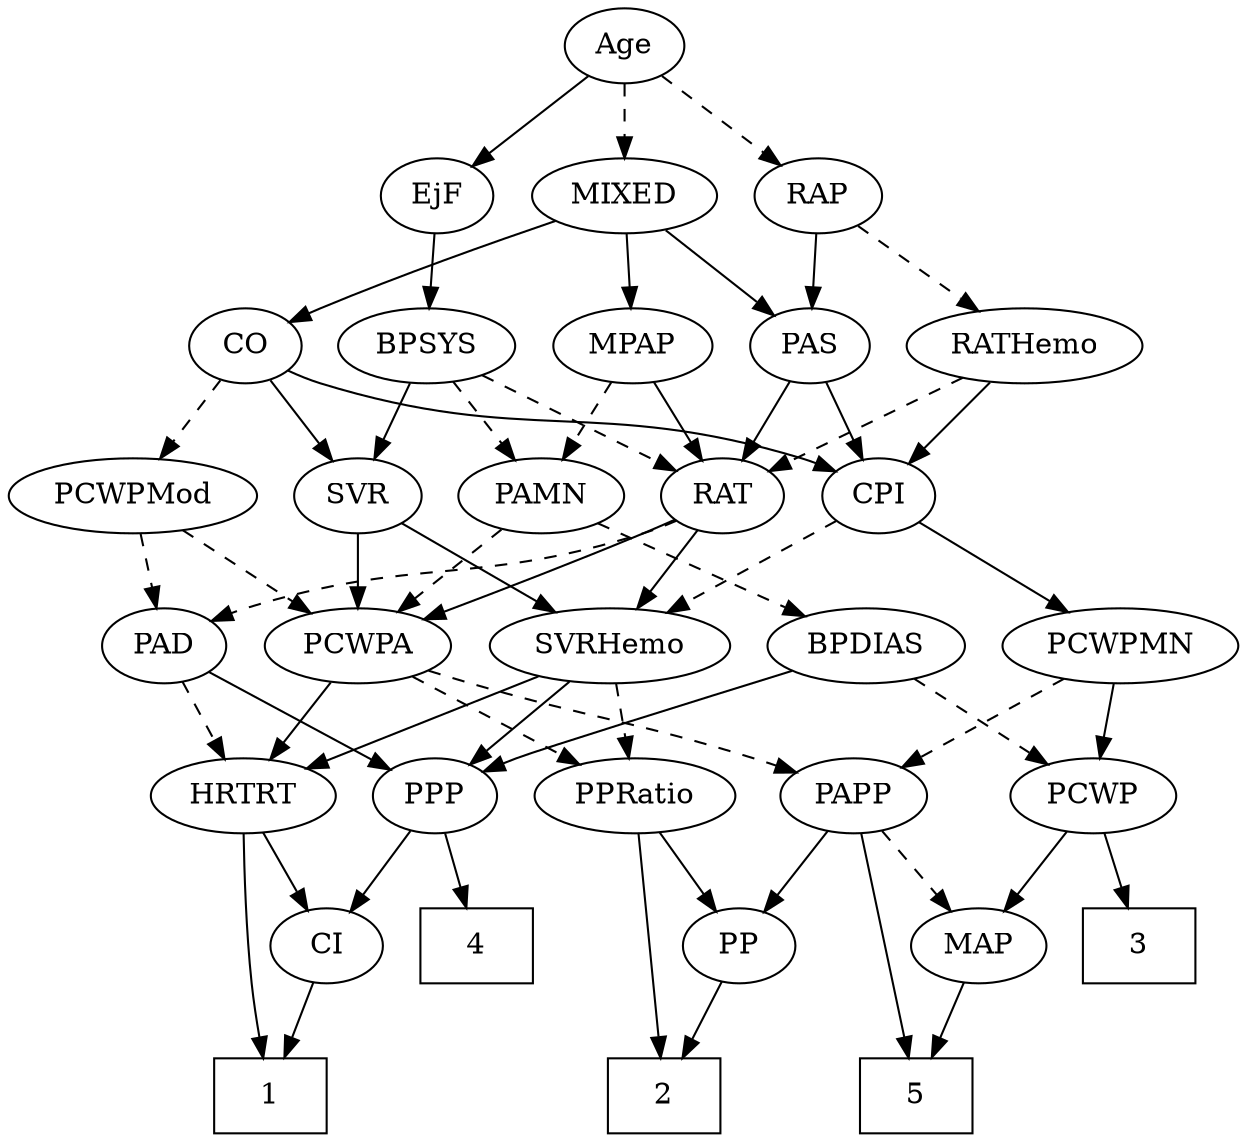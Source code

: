 strict digraph {
	graph [bb="0,0,535,540"];
	node [label="\N"];
	1	[height=0.5,
		pos="93.995,18",
		shape=box,
		width=0.75];
	2	[height=0.5,
		pos="282,18",
		shape=box,
		width=0.75];
	3	[height=0.5,
		pos="508,90",
		shape=box,
		width=0.75];
	4	[height=0.5,
		pos="193,90",
		shape=box,
		width=0.75];
	5	[height=0.5,
		pos="402,18",
		shape=box,
		width=0.75];
	Age	[height=0.5,
		pos="270,522",
		width=0.75];
	EjF	[height=0.5,
		pos="185,450",
		width=0.75];
	Age -> EjF	[pos="e,201.33,464.46 253.61,507.5 241.02,497.14 223.46,482.67 209.25,470.97",
		style=solid];
	RAP	[height=0.5,
		pos="356,450",
		width=0.77632];
	Age -> RAP	[pos="e,339.17,464.69 286.58,507.5 299.23,497.21 316.85,482.86 331.18,471.2",
		style=dashed];
	MIXED	[height=0.5,
		pos="270,450",
		width=1.1193];
	Age -> MIXED	[pos="e,270,468.1 270,503.7 270,495.98 270,486.71 270,478.11",
		style=dashed];
	BPSYS	[height=0.5,
		pos="182,378",
		width=1.0471];
	EjF -> BPSYS	[pos="e,182.73,396.1 184.25,431.7 183.92,423.98 183.53,414.71 183.16,406.11",
		style=solid];
	PAS	[height=0.5,
		pos="353,378",
		width=0.75];
	RAP -> PAS	[pos="e,353.73,396.1 355.25,431.7 354.92,423.98 354.53,414.71 354.16,406.11",
		style=solid];
	RATHemo	[height=0.5,
		pos="447,378",
		width=1.3721];
	RAP -> RATHemo	[pos="e,426.64,394.65 373.54,435.5 386.23,425.74 403.67,412.33 418.36,401.02",
		style=dashed];
	MPAP	[height=0.5,
		pos="273,378",
		width=0.97491];
	MIXED -> MPAP	[pos="e,272.26,396.1 270.74,431.7 271.07,423.98 271.46,414.71 271.83,406.11",
		style=solid];
	CO	[height=0.5,
		pos="98.995,378",
		width=0.75];
	MIXED -> CO	[pos="e,120.21,389.31 240,437.89 212.49,427.53 170.71,411.42 135,396 133.19,395.22 131.33,394.4 129.47,393.56",
		style=solid];
	MIXED -> PAS	[pos="e,336.98,392.5 288.01,433.81 300.09,423.62 316.13,410.09 329.25,399.02",
		style=solid];
	PAMN	[height=0.5,
		pos="232,306",
		width=1.011];
	MPAP -> PAMN	[pos="e,241.64,323.47 263.28,360.41 258.38,352.04 252.33,341.71 246.85,332.37",
		style=dashed];
	RAT	[height=0.5,
		pos="314,306",
		width=0.75827];
	MPAP -> RAT	[pos="e,304.63,322.99 282.71,360.41 287.74,351.83 293.97,341.19 299.55,331.67",
		style=solid];
	BPSYS -> PAMN	[pos="e,220.46,323.15 193.59,360.76 199.84,352.02 207.67,341.05 214.63,331.31",
		style=dashed];
	BPSYS -> RAT	[pos="e,293.41,317.92 206.21,364.16 228.28,352.45 260.96,335.13 284.54,322.62",
		style=dashed];
	SVR	[height=0.5,
		pos="150,306",
		width=0.77632];
	BPSYS -> SVR	[pos="e,157.67,323.79 174.25,360.05 170.55,351.97 166.05,342.12 161.93,333.11",
		style=solid];
	PAD	[height=0.5,
		pos="61.995,234",
		width=0.79437];
	PPP	[height=0.5,
		pos="185,162",
		width=0.75];
	PAD -> PPP	[pos="e,165.16,174.29 82.583,221.28 102.78,209.79 133.75,192.17 156.34,179.31",
		style=solid];
	HRTRT	[height=0.5,
		pos="99.995,162",
		width=1.1013];
	PAD -> HRTRT	[pos="e,90.966,179.63 70.809,216.76 75.347,208.4 80.987,198.02 86.095,188.61",
		style=dashed];
	CPI	[height=0.5,
		pos="386,306",
		width=0.75];
	CO -> CPI	[pos="e,365.45,317.89 119.54,366.11 124.5,363.82 129.85,361.61 135,360 227.45,331.04 257.54,352.96 350,324 351.92,323.4 353.88,322.71 \
355.84,321.96",
		style=solid];
	CO -> SVR	[pos="e,138.71,322.49 110.31,361.46 116.92,352.4 125.38,340.79 132.79,330.61",
		style=solid];
	PCWPMod	[height=0.5,
		pos="51.995,306",
		width=1.4443];
	CO -> PCWPMod	[pos="e,63.274,323.8 88.33,361.12 82.607,352.59 75.419,341.89 68.95,332.25",
		style=dashed];
	PAS -> CPI	[pos="e,378.23,323.47 360.82,360.41 364.72,352.13 369.53,341.92 373.9,332.66",
		style=solid];
	PAS -> RAT	[pos="e,322.99,323.15 343.95,360.76 339.18,352.19 333.21,341.49 327.87,331.9",
		style=solid];
	PCWPA	[height=0.5,
		pos="150,234",
		width=1.1555];
	PAMN -> PCWPA	[pos="e,167.93,250.31 214.61,290.15 203.34,280.54 188.48,267.85 175.85,257.07",
		style=dashed];
	BPDIAS	[height=0.5,
		pos="370,234",
		width=1.1735];
	PAMN -> BPDIAS	[pos="e,343.66,248.36 256.67,292.49 278.39,281.47 310.28,265.29 334.7,252.9",
		style=dashed];
	RATHemo -> CPI	[pos="e,399.1,322.04 432.54,360.41 424.53,351.22 414.46,339.67 405.74,329.66",
		style=solid];
	RATHemo -> RAT	[pos="e,334.77,317.93 420.08,362.83 397.93,351.18 366.57,334.67 343.69,322.63",
		style=dashed];
	PCWPMN	[height=0.5,
		pos="480,234",
		width=1.3902];
	CPI -> PCWPMN	[pos="e,459.11,250.55 403.68,291.83 416.96,281.94 435.44,268.18 450.89,256.67",
		style=solid];
	SVRHemo	[height=0.5,
		pos="260,234",
		width=1.3902];
	CPI -> SVRHemo	[pos="e,286.32,249.63 365.75,293.75 346.8,283.22 318.07,267.26 295.33,254.63",
		style=dashed];
	RAT -> PAD	[pos="e,83.573,245.93 292.81,294.25 287.72,291.95 282.24,289.71 277,288 200.26,262.98 175.73,277.02 98.995,252 97.08,251.38 95.132,250.68 \
93.184,249.94",
		style=dashed];
	RAT -> PCWPA	[pos="e,179.38,246.92 292.14,294.8 287.18,292.53 281.92,290.16 277,288 247.63,275.13 214.16,261.19 188.95,250.84",
		style=solid];
	RAT -> SVRHemo	[pos="e,272.7,251.47 302.01,289.46 295.21,280.65 286.56,269.43 278.87,259.46",
		style=solid];
	SVR -> PCWPA	[pos="e,150,252.1 150,287.7 150,279.98 150,270.71 150,262.11",
		style=solid];
	SVR -> SVRHemo	[pos="e,236.47,249.97 169.16,292.81 185.31,282.53 208.77,267.6 227.8,255.49",
		style=solid];
	PCWPMod -> PAD	[pos="e,59.552,252.1 54.467,287.7 55.569,279.98 56.894,270.71 58.122,262.11",
		style=dashed];
	PCWPMod -> PCWPA	[pos="e,129.31,249.77 73.745,289.46 87.603,279.57 105.73,266.62 120.83,255.83",
		style=dashed];
	PPRatio	[height=0.5,
		pos="270,162",
		width=1.1013];
	PCWPA -> PPRatio	[pos="e,246.34,176.8 173.7,219.17 191.95,208.53 217.36,193.7 237.5,181.96",
		style=dashed];
	PAPP	[height=0.5,
		pos="373,162",
		width=0.88464];
	PCWPA -> PAPP	[pos="e,345.82,171.61 181.78,222.26 188.14,220.16 194.77,217.99 201,216 253.23,199.33 266.62,196.23 319,180 324.45,178.31 330.21,176.51 \
335.86,174.74",
		style=dashed];
	PCWPA -> HRTRT	[pos="e,111.76,179.47 138.15,216.41 132.04,207.87 124.48,197.28 117.7,187.79",
		style=solid];
	PCWP	[height=0.5,
		pos="470,162",
		width=0.97491];
	PCWPMN -> PCWP	[pos="e,472.44,180.1 477.52,215.7 476.42,207.98 475.1,198.71 473.87,190.11",
		style=solid];
	PCWPMN -> PAPP	[pos="e,393.03,176.11 457.04,217.98 440.83,207.38 418.99,193.09 401.64,181.74",
		style=dashed];
	SVRHemo -> PPP	[pos="e,200.26,177.25 242.6,216.76 232.19,207.05 218.85,194.6 207.63,184.13",
		style=solid];
	SVRHemo -> PPRatio	[pos="e,267.55,180.1 262.47,215.7 263.57,207.98 264.89,198.71 266.12,190.11",
		style=dashed];
	SVRHemo -> HRTRT	[pos="e,127.68,175.11 229.52,219.67 203.25,208.17 165.21,191.53 137.15,179.26",
		style=solid];
	BPDIAS -> PPP	[pos="e,206.16,173.42 338.15,222.09 301.19,209.35 242.57,188.9 221,180 219.17,179.25 217.31,178.45 215.44,177.63",
		style=solid];
	BPDIAS -> PCWP	[pos="e,450.18,176.87 391.2,218.15 405.91,207.86 425.65,194.04 441.7,182.81",
		style=dashed];
	MAP	[height=0.5,
		pos="432,90",
		width=0.84854];
	MAP -> 5	[pos="e,409.47,36.447 424.89,72.411 421.48,64.454 417.3,54.722 413.46,45.756",
		style=solid];
	PP	[height=0.5,
		pos="318,90",
		width=0.75];
	PP -> 2	[pos="e,290.8,36.124 309.65,72.765 305.45,64.611 300.27,54.529 295.52,45.307",
		style=solid];
	PPP -> 4	[pos="e,191.04,108.1 186.97,143.7 187.85,135.98 188.91,126.71 189.9,118.11",
		style=solid];
	CI	[height=0.5,
		pos="121,90",
		width=0.75];
	PPP -> CI	[pos="e,134.55,105.82 171.42,146.15 162.68,136.6 151.16,123.99 141.34,113.25",
		style=solid];
	PPRatio -> 2	[pos="e,280.54,36.189 271.44,143.87 273.49,119.67 277.25,75.211 279.68,46.393",
		style=solid];
	PPRatio -> PP	[pos="e,307.03,106.99 281.37,144.41 287.31,135.74 294.7,124.97 301.28,115.38",
		style=solid];
	PCWP -> 3	[pos="e,498.52,108.45 479,144.41 483.37,136.37 488.72,126.51 493.63,117.47",
		style=solid];
	PCWP -> MAP	[pos="e,440.94,107.47 460.99,144.41 456.45,136.04 450.84,125.71 445.77,116.37",
		style=solid];
	CI -> 1	[pos="e,100.72,36.447 114.6,72.411 111.56,64.539 107.85,54.929 104.43,46.042",
		style=solid];
	PAPP -> 5	[pos="e,398.48,36.189 376.49,143.87 381.46,119.56 390.6,74.819 396.48,46.013",
		style=solid];
	PAPP -> MAP	[pos="e,418.94,106.49 386.09,145.46 393.8,136.31 403.71,124.55 412.35,114.31",
		style=dashed];
	PAPP -> PP	[pos="e,330.05,106.34 360.52,145.12 353.38,136.04 344.31,124.49 336.38,114.39",
		style=solid];
	HRTRT -> 1	[pos="e,89.847,36.107 93.913,144.07 90.546,133.79 86.704,120.31 84.995,108 82.131,87.363 84.741,63.914 87.873,46.267",
		style=solid];
	HRTRT -> CI	[pos="e,115.96,107.79 105.08,144.05 107.48,136.06 110.4,126.33 113.08,117.4",
		style=solid];
}
